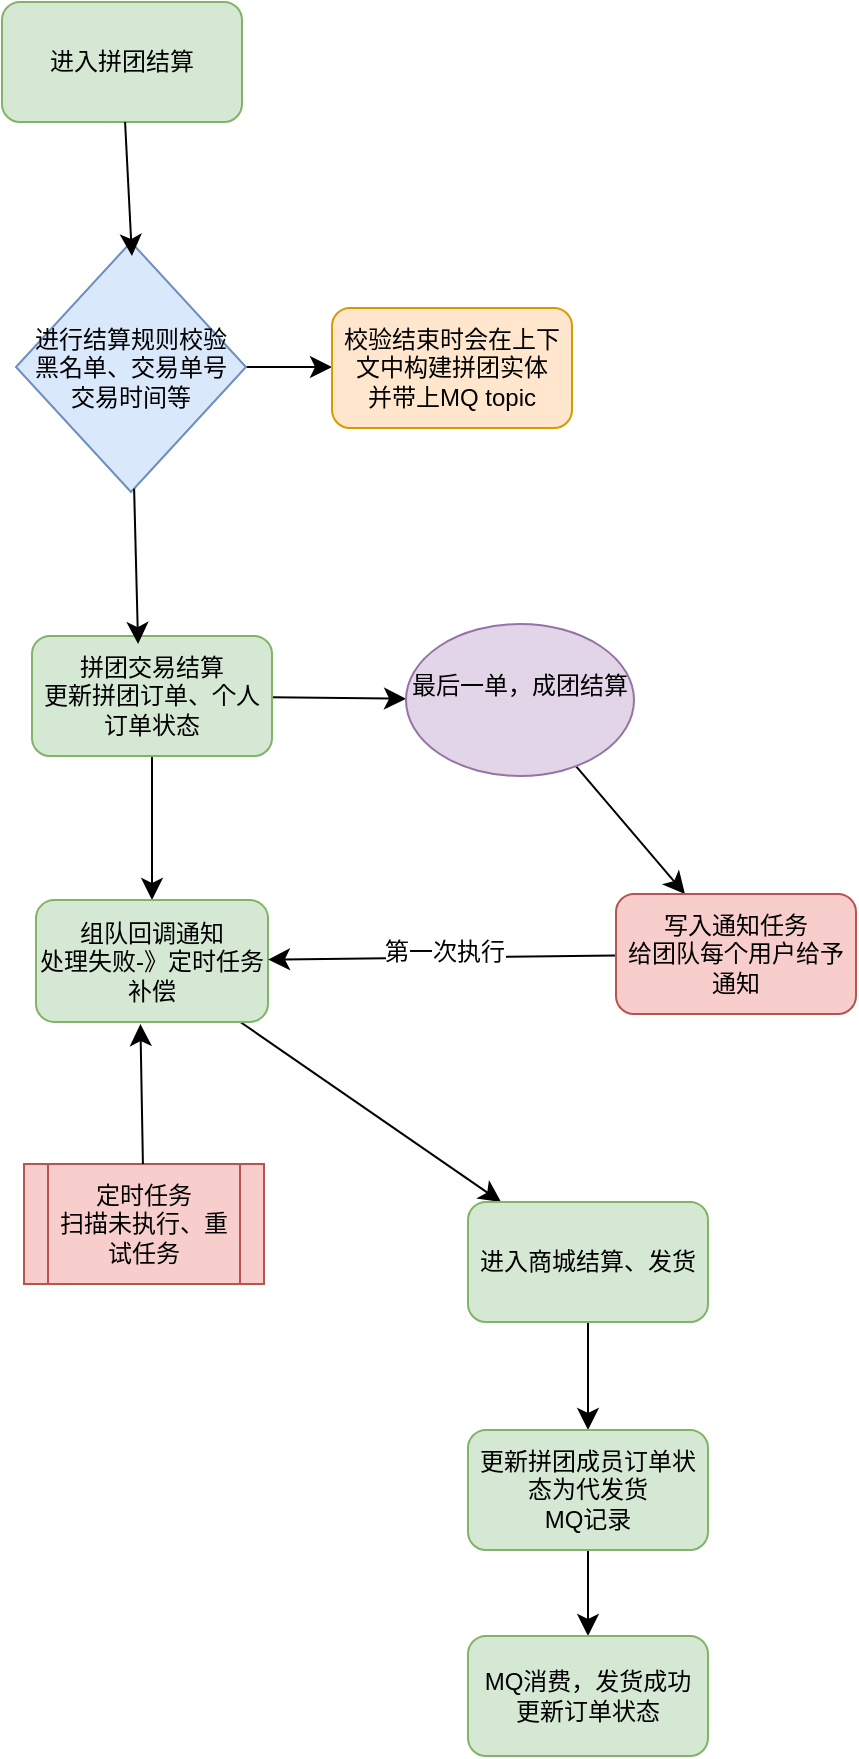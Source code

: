 <mxfile version="28.0.6">
  <diagram name="第 1 页" id="2rUWdSJBzpEuFzzUvxha">
    <mxGraphModel dx="889" dy="1505" grid="0" gridSize="10" guides="1" tooltips="1" connect="1" arrows="1" fold="1" page="0" pageScale="1" pageWidth="1200" pageHeight="1600" math="0" shadow="0">
      <root>
        <mxCell id="0" />
        <mxCell id="1" parent="0" />
        <mxCell id="_dstU7Xcy83EFVRqUr65-3" value="进入拼团结算" style="rounded=1;whiteSpace=wrap;html=1;fillColor=#d5e8d4;strokeColor=#82b366;" vertex="1" parent="1">
          <mxGeometry x="-116" y="-523" width="120" height="60" as="geometry" />
        </mxCell>
        <mxCell id="_dstU7Xcy83EFVRqUr65-18" style="edgeStyle=none;curved=1;rounded=0;orthogonalLoop=1;jettySize=auto;html=1;fontSize=12;startSize=8;endSize=8;" edge="1" parent="1" source="_dstU7Xcy83EFVRqUr65-4">
          <mxGeometry relative="1" as="geometry">
            <mxPoint x="49" y="-340.5" as="targetPoint" />
          </mxGeometry>
        </mxCell>
        <mxCell id="_dstU7Xcy83EFVRqUr65-4" value="进行结算规则校验&lt;div&gt;黑名单、交易单号&lt;/div&gt;&lt;div&gt;交易时间等&lt;/div&gt;" style="rhombus;whiteSpace=wrap;html=1;fillColor=#dae8fc;strokeColor=#6c8ebf;" vertex="1" parent="1">
          <mxGeometry x="-109" y="-403" width="115" height="125" as="geometry" />
        </mxCell>
        <mxCell id="_dstU7Xcy83EFVRqUr65-5" style="edgeStyle=none;curved=1;rounded=0;orthogonalLoop=1;jettySize=auto;html=1;entryX=0.504;entryY=0.056;entryDx=0;entryDy=0;entryPerimeter=0;fontSize=12;startSize=8;endSize=8;" edge="1" parent="1" source="_dstU7Xcy83EFVRqUr65-3" target="_dstU7Xcy83EFVRqUr65-4">
          <mxGeometry relative="1" as="geometry" />
        </mxCell>
        <mxCell id="_dstU7Xcy83EFVRqUr65-9" style="edgeStyle=none;curved=1;rounded=0;orthogonalLoop=1;jettySize=auto;html=1;fontSize=12;startSize=8;endSize=8;" edge="1" parent="1" source="_dstU7Xcy83EFVRqUr65-6" target="_dstU7Xcy83EFVRqUr65-7">
          <mxGeometry relative="1" as="geometry" />
        </mxCell>
        <mxCell id="_dstU7Xcy83EFVRqUr65-11" style="edgeStyle=none;curved=1;rounded=0;orthogonalLoop=1;jettySize=auto;html=1;fontSize=12;startSize=8;endSize=8;" edge="1" parent="1" source="_dstU7Xcy83EFVRqUr65-6" target="_dstU7Xcy83EFVRqUr65-10">
          <mxGeometry relative="1" as="geometry" />
        </mxCell>
        <mxCell id="_dstU7Xcy83EFVRqUr65-6" value="拼团交易结算&lt;br&gt;更新拼团订单、个人订单状态" style="rounded=1;whiteSpace=wrap;html=1;fillColor=#d5e8d4;strokeColor=#82b366;" vertex="1" parent="1">
          <mxGeometry x="-101" y="-206" width="120" height="60" as="geometry" />
        </mxCell>
        <mxCell id="_dstU7Xcy83EFVRqUr65-21" style="edgeStyle=none;curved=1;rounded=0;orthogonalLoop=1;jettySize=auto;html=1;fontSize=12;startSize=8;endSize=8;" edge="1" parent="1" source="_dstU7Xcy83EFVRqUr65-7" target="_dstU7Xcy83EFVRqUr65-20">
          <mxGeometry relative="1" as="geometry" />
        </mxCell>
        <mxCell id="_dstU7Xcy83EFVRqUr65-7" value="组队回调通知&lt;br&gt;处理失败-》定时任务补偿" style="rounded=1;whiteSpace=wrap;html=1;fillColor=#d5e8d4;strokeColor=#82b366;" vertex="1" parent="1">
          <mxGeometry x="-99" y="-74" width="116" height="61" as="geometry" />
        </mxCell>
        <mxCell id="_dstU7Xcy83EFVRqUr65-8" style="edgeStyle=none;curved=1;rounded=0;orthogonalLoop=1;jettySize=auto;html=1;entryX=0.442;entryY=0.067;entryDx=0;entryDy=0;entryPerimeter=0;fontSize=12;startSize=8;endSize=8;" edge="1" parent="1" source="_dstU7Xcy83EFVRqUr65-4" target="_dstU7Xcy83EFVRqUr65-6">
          <mxGeometry relative="1" as="geometry" />
        </mxCell>
        <mxCell id="_dstU7Xcy83EFVRqUr65-13" style="edgeStyle=none;curved=1;rounded=0;orthogonalLoop=1;jettySize=auto;html=1;fontSize=12;startSize=8;endSize=8;" edge="1" parent="1" source="_dstU7Xcy83EFVRqUr65-10" target="_dstU7Xcy83EFVRqUr65-12">
          <mxGeometry relative="1" as="geometry" />
        </mxCell>
        <mxCell id="_dstU7Xcy83EFVRqUr65-10" value="最后一单，成团结算&lt;div&gt;&lt;br&gt;&lt;/div&gt;" style="ellipse;whiteSpace=wrap;html=1;fillColor=#e1d5e7;strokeColor=#9673a6;" vertex="1" parent="1">
          <mxGeometry x="86" y="-212" width="114" height="76" as="geometry" />
        </mxCell>
        <mxCell id="_dstU7Xcy83EFVRqUr65-14" style="edgeStyle=none;curved=1;rounded=0;orthogonalLoop=1;jettySize=auto;html=1;fontSize=12;startSize=8;endSize=8;" edge="1" parent="1" source="_dstU7Xcy83EFVRqUr65-12" target="_dstU7Xcy83EFVRqUr65-7">
          <mxGeometry relative="1" as="geometry" />
        </mxCell>
        <mxCell id="_dstU7Xcy83EFVRqUr65-15" value="第一次执行" style="edgeLabel;html=1;align=center;verticalAlign=middle;resizable=0;points=[];fontSize=12;" vertex="1" connectable="0" parent="_dstU7Xcy83EFVRqUr65-14">
          <mxGeometry x="-0.012" y="-3" relative="1" as="geometry">
            <mxPoint as="offset" />
          </mxGeometry>
        </mxCell>
        <mxCell id="_dstU7Xcy83EFVRqUr65-12" value="写入通知任务&lt;br&gt;给团队每个用户给予通知" style="rounded=1;whiteSpace=wrap;html=1;fillColor=#f8cecc;strokeColor=#b85450;" vertex="1" parent="1">
          <mxGeometry x="191" y="-77" width="120" height="60" as="geometry" />
        </mxCell>
        <mxCell id="_dstU7Xcy83EFVRqUr65-16" value="定时任务&lt;div&gt;扫描未执行、重试任务&lt;/div&gt;" style="shape=process;whiteSpace=wrap;html=1;backgroundOutline=1;fillColor=#f8cecc;strokeColor=#b85450;" vertex="1" parent="1">
          <mxGeometry x="-105" y="58" width="120" height="60" as="geometry" />
        </mxCell>
        <mxCell id="_dstU7Xcy83EFVRqUr65-17" style="edgeStyle=none;curved=1;rounded=0;orthogonalLoop=1;jettySize=auto;html=1;entryX=0.45;entryY=1.017;entryDx=0;entryDy=0;entryPerimeter=0;fontSize=12;startSize=8;endSize=8;" edge="1" parent="1" source="_dstU7Xcy83EFVRqUr65-16" target="_dstU7Xcy83EFVRqUr65-7">
          <mxGeometry relative="1" as="geometry" />
        </mxCell>
        <mxCell id="_dstU7Xcy83EFVRqUr65-19" value="校验结束时会在上下文中构建拼团实体&lt;br&gt;并带上MQ topic" style="rounded=1;whiteSpace=wrap;html=1;fillColor=#ffe6cc;strokeColor=#d79b00;" vertex="1" parent="1">
          <mxGeometry x="49" y="-370" width="120" height="60" as="geometry" />
        </mxCell>
        <mxCell id="_dstU7Xcy83EFVRqUr65-23" style="edgeStyle=none;curved=1;rounded=0;orthogonalLoop=1;jettySize=auto;html=1;entryX=0.5;entryY=0;entryDx=0;entryDy=0;fontSize=12;startSize=8;endSize=8;" edge="1" parent="1" source="_dstU7Xcy83EFVRqUr65-20" target="_dstU7Xcy83EFVRqUr65-22">
          <mxGeometry relative="1" as="geometry" />
        </mxCell>
        <mxCell id="_dstU7Xcy83EFVRqUr65-20" value="进入商城结算、发货" style="rounded=1;whiteSpace=wrap;html=1;fillColor=#d5e8d4;strokeColor=#82b366;" vertex="1" parent="1">
          <mxGeometry x="117" y="77" width="120" height="60" as="geometry" />
        </mxCell>
        <mxCell id="_dstU7Xcy83EFVRqUr65-25" style="edgeStyle=none;curved=1;rounded=0;orthogonalLoop=1;jettySize=auto;html=1;entryX=0.5;entryY=0;entryDx=0;entryDy=0;fontSize=12;startSize=8;endSize=8;" edge="1" parent="1" source="_dstU7Xcy83EFVRqUr65-22" target="_dstU7Xcy83EFVRqUr65-24">
          <mxGeometry relative="1" as="geometry" />
        </mxCell>
        <mxCell id="_dstU7Xcy83EFVRqUr65-22" value="更新拼团成员订单状态为代发货&lt;br&gt;MQ记录" style="rounded=1;whiteSpace=wrap;html=1;fillColor=#d5e8d4;strokeColor=#82b366;" vertex="1" parent="1">
          <mxGeometry x="117" y="191" width="120" height="60" as="geometry" />
        </mxCell>
        <mxCell id="_dstU7Xcy83EFVRqUr65-24" value="MQ消费，发货成功&lt;div&gt;更新订单状态&lt;/div&gt;" style="rounded=1;whiteSpace=wrap;html=1;fillColor=#d5e8d4;strokeColor=#82b366;" vertex="1" parent="1">
          <mxGeometry x="117" y="294" width="120" height="60" as="geometry" />
        </mxCell>
      </root>
    </mxGraphModel>
  </diagram>
</mxfile>
